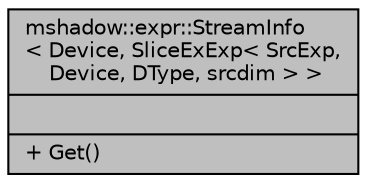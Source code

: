 digraph "mshadow::expr::StreamInfo&lt; Device, SliceExExp&lt; SrcExp, Device, DType, srcdim &gt; &gt;"
{
 // LATEX_PDF_SIZE
  edge [fontname="Helvetica",fontsize="10",labelfontname="Helvetica",labelfontsize="10"];
  node [fontname="Helvetica",fontsize="10",shape=record];
  Node1 [label="{mshadow::expr::StreamInfo\l\< Device, SliceExExp\< SrcExp,\l Device, DType, srcdim \> \>\n||+ Get()\l}",height=0.2,width=0.4,color="black", fillcolor="grey75", style="filled", fontcolor="black",tooltip=" "];
}
